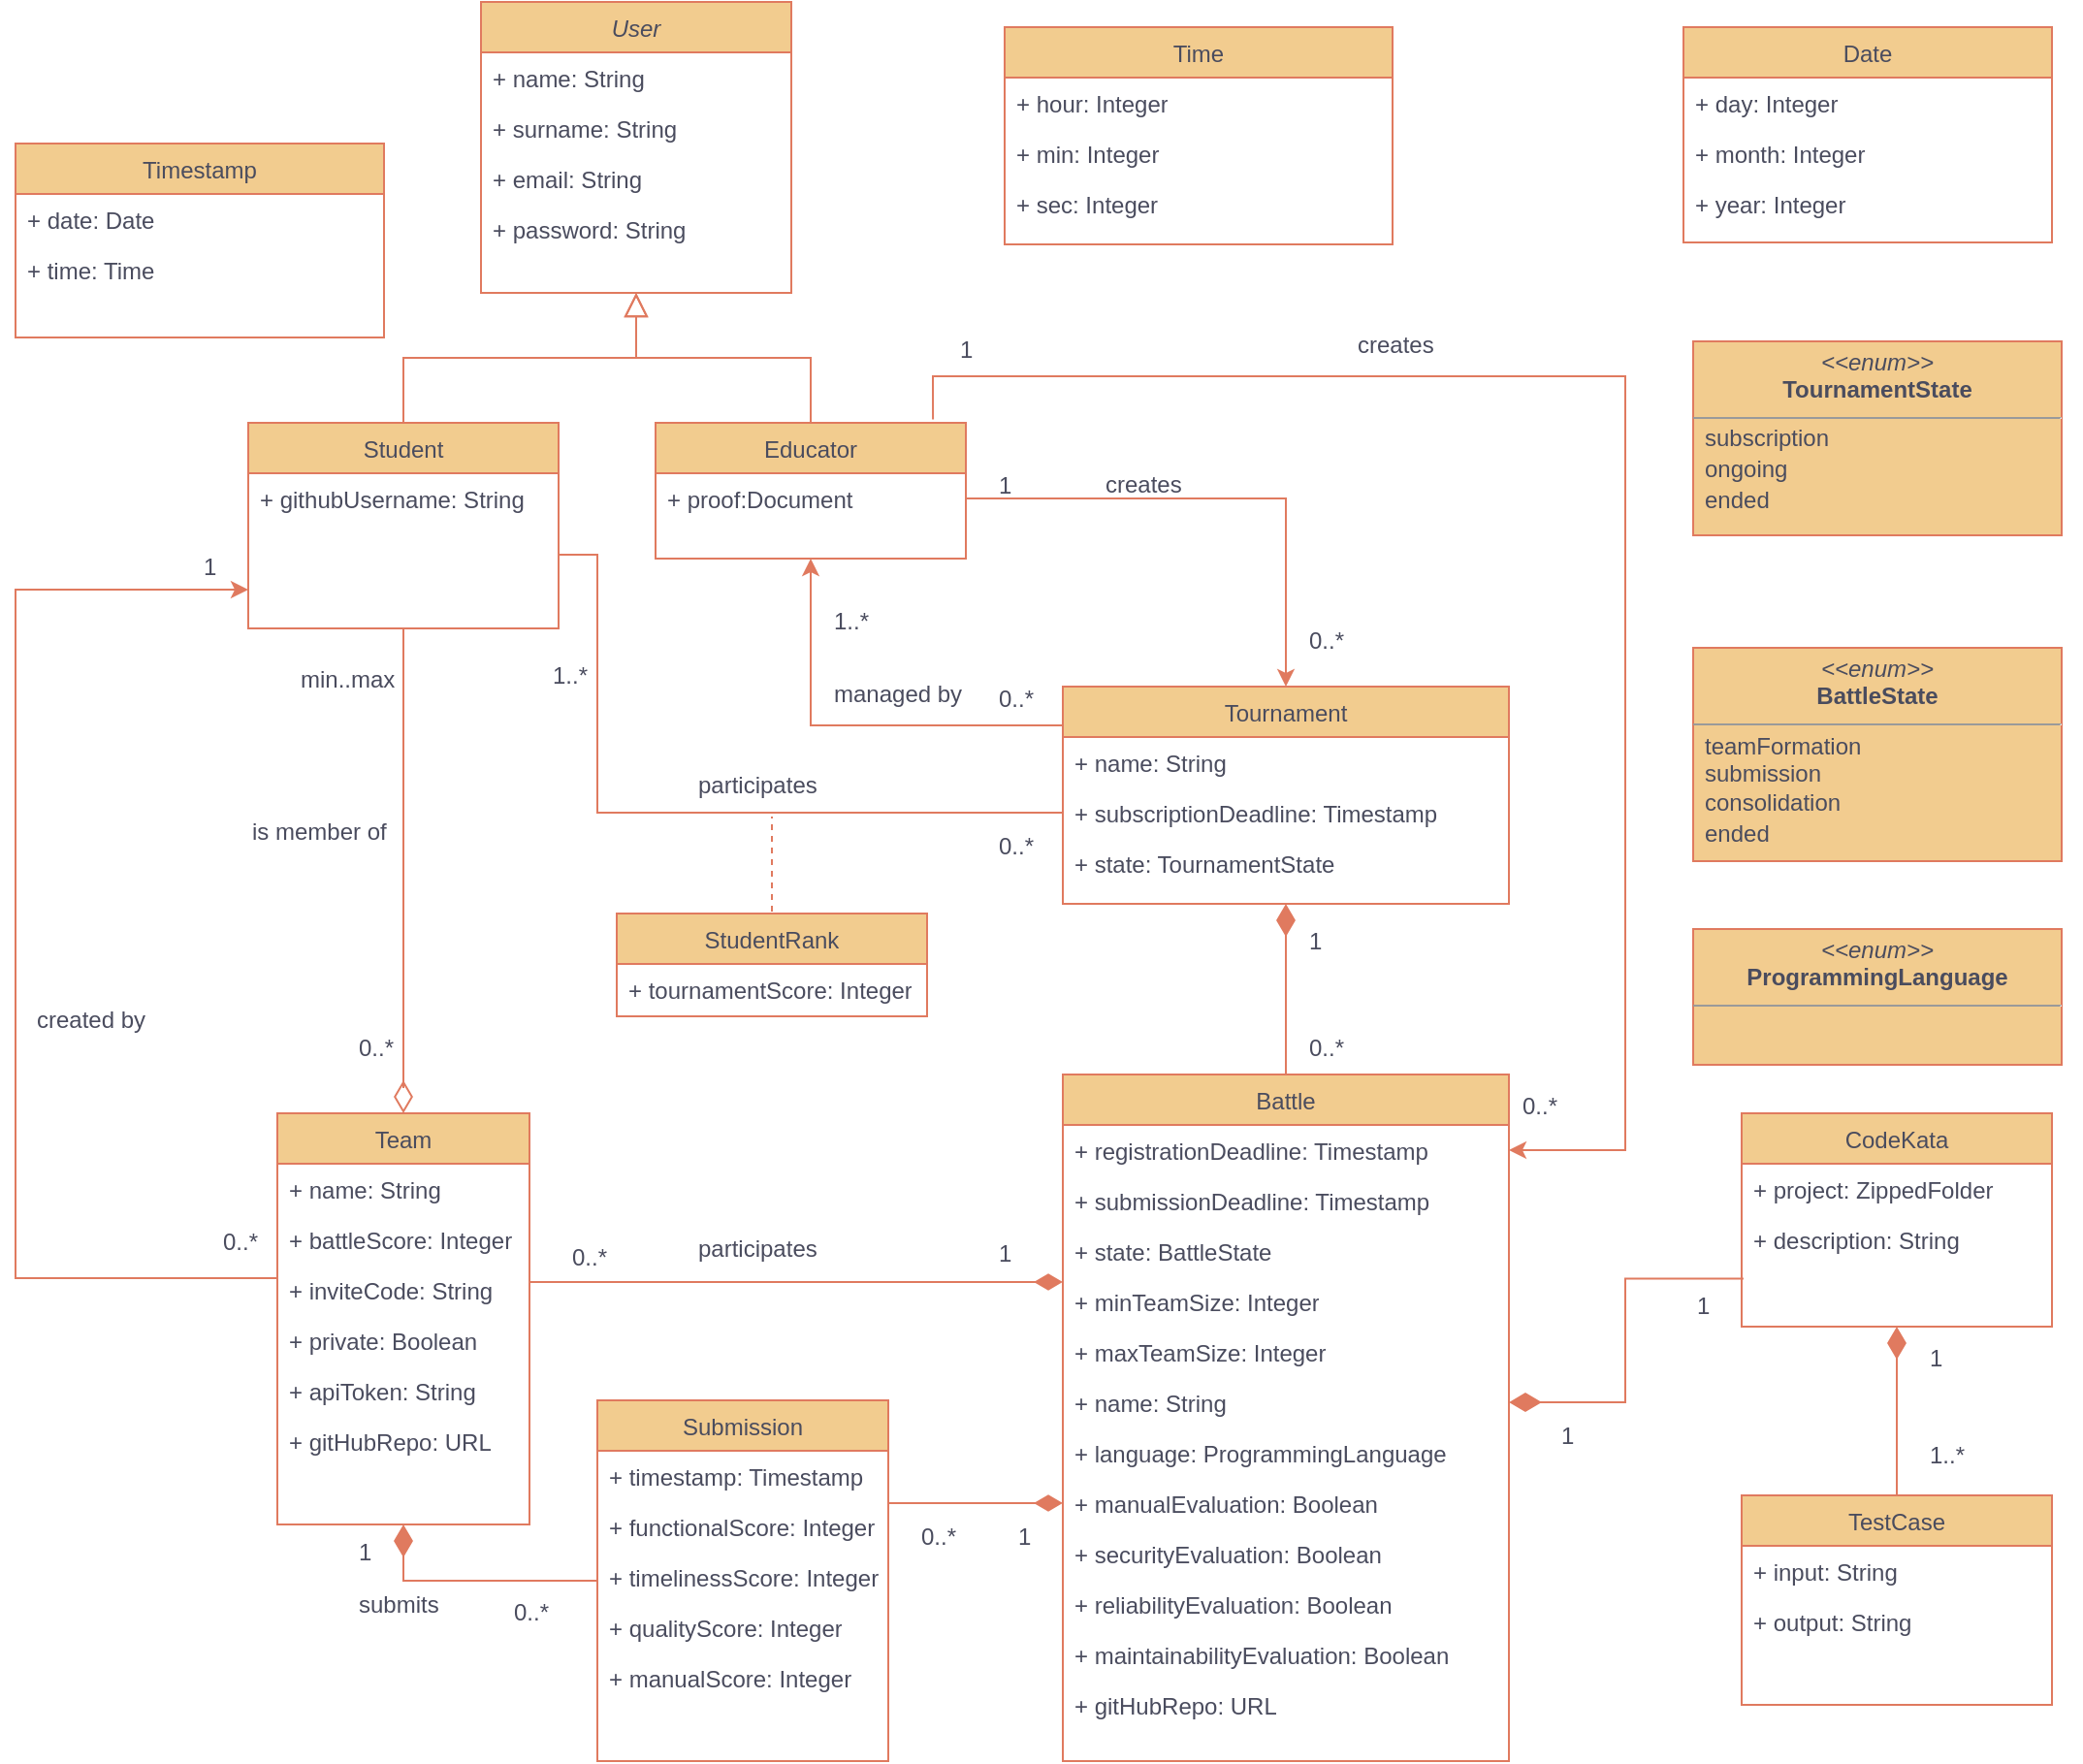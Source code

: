 <mxfile version="22.0.3" type="device">
  <diagram id="C5RBs43oDa-KdzZeNtuy" name="Page-1">
    <mxGraphModel dx="1240" dy="818" grid="1" gridSize="10" guides="1" tooltips="1" connect="1" arrows="1" fold="1" page="1" pageScale="1" pageWidth="1654" pageHeight="2336" background="#ffffff" math="0" shadow="0">
      <root>
        <mxCell id="WIyWlLk6GJQsqaUBKTNV-0" />
        <mxCell id="WIyWlLk6GJQsqaUBKTNV-1" parent="WIyWlLk6GJQsqaUBKTNV-0" />
        <mxCell id="zkfFHV4jXpPFQw0GAbJ--0" value="User" style="swimlane;fontStyle=2;align=center;verticalAlign=top;childLayout=stackLayout;horizontal=1;startSize=26;horizontalStack=0;resizeParent=1;resizeLast=0;collapsible=1;marginBottom=0;rounded=0;shadow=0;strokeWidth=1;labelBackgroundColor=none;fillColor=#F2CC8F;strokeColor=#E07A5F;fontColor=#4a4c5e;whiteSpace=wrap;" parent="WIyWlLk6GJQsqaUBKTNV-1" vertex="1">
          <mxGeometry x="370" y="367" width="160" height="150" as="geometry">
            <mxRectangle x="230" y="140" width="160" height="26" as="alternateBounds" />
          </mxGeometry>
        </mxCell>
        <mxCell id="zkfFHV4jXpPFQw0GAbJ--1" value="+ name: String" style="text;align=left;verticalAlign=top;spacingLeft=4;spacingRight=4;overflow=hidden;rotatable=0;points=[[0,0.5],[1,0.5]];portConstraint=eastwest;labelBackgroundColor=none;rounded=0;fontColor=#4a4c5e;whiteSpace=wrap;" parent="zkfFHV4jXpPFQw0GAbJ--0" vertex="1">
          <mxGeometry y="26" width="160" height="26" as="geometry" />
        </mxCell>
        <mxCell id="GT1y8jVVk9FlQRfYtNGN-99" value="+ surname: String&#xa;" style="text;align=left;verticalAlign=top;spacingLeft=4;spacingRight=4;overflow=hidden;rotatable=0;points=[[0,0.5],[1,0.5]];portConstraint=eastwest;rounded=0;shadow=0;html=0;labelBackgroundColor=none;fontColor=#4a4c5e;whiteSpace=wrap;" parent="zkfFHV4jXpPFQw0GAbJ--0" vertex="1">
          <mxGeometry y="52" width="160" height="26" as="geometry" />
        </mxCell>
        <mxCell id="zkfFHV4jXpPFQw0GAbJ--3" value="+ email: String&#xa;" style="text;align=left;verticalAlign=top;spacingLeft=4;spacingRight=4;overflow=hidden;rotatable=0;points=[[0,0.5],[1,0.5]];portConstraint=eastwest;rounded=0;shadow=0;html=0;labelBackgroundColor=none;fontColor=#4a4c5e;whiteSpace=wrap;" parent="zkfFHV4jXpPFQw0GAbJ--0" vertex="1">
          <mxGeometry y="78" width="160" height="26" as="geometry" />
        </mxCell>
        <mxCell id="GT1y8jVVk9FlQRfYtNGN-100" value="+ password: String&#xa;" style="text;align=left;verticalAlign=top;spacingLeft=4;spacingRight=4;overflow=hidden;rotatable=0;points=[[0,0.5],[1,0.5]];portConstraint=eastwest;rounded=0;shadow=0;html=0;labelBackgroundColor=none;fontColor=#4a4c5e;whiteSpace=wrap;" parent="zkfFHV4jXpPFQw0GAbJ--0" vertex="1">
          <mxGeometry y="104" width="160" height="26" as="geometry" />
        </mxCell>
        <mxCell id="zkfFHV4jXpPFQw0GAbJ--6" value="Student" style="swimlane;fontStyle=0;align=center;verticalAlign=top;childLayout=stackLayout;horizontal=1;startSize=26;horizontalStack=0;resizeParent=1;resizeLast=0;collapsible=1;marginBottom=0;rounded=0;shadow=0;strokeWidth=1;labelBackgroundColor=none;fillColor=#F2CC8F;strokeColor=#E07A5F;fontColor=#4a4c5e;whiteSpace=wrap;" parent="WIyWlLk6GJQsqaUBKTNV-1" vertex="1">
          <mxGeometry x="250" y="584" width="160" height="106" as="geometry">
            <mxRectangle x="130" y="380" width="160" height="26" as="alternateBounds" />
          </mxGeometry>
        </mxCell>
        <mxCell id="GT1y8jVVk9FlQRfYtNGN-57" value="+ githubUsername: String" style="text;align=left;verticalAlign=top;spacingLeft=4;spacingRight=4;overflow=hidden;rotatable=0;points=[[0,0.5],[1,0.5]];portConstraint=eastwest;labelBackgroundColor=none;rounded=0;fontColor=#4a4c5e;whiteSpace=wrap;" parent="zkfFHV4jXpPFQw0GAbJ--6" vertex="1">
          <mxGeometry y="26" width="160" height="26" as="geometry" />
        </mxCell>
        <mxCell id="zkfFHV4jXpPFQw0GAbJ--12" value="" style="endArrow=block;endSize=10;endFill=0;shadow=0;strokeWidth=1;rounded=0;edgeStyle=elbowEdgeStyle;elbow=vertical;labelBackgroundColor=none;fontColor=#4a4c5e;strokeColor=#E07A5F;" parent="WIyWlLk6GJQsqaUBKTNV-1" source="zkfFHV4jXpPFQw0GAbJ--6" target="zkfFHV4jXpPFQw0GAbJ--0" edge="1">
          <mxGeometry width="160" relative="1" as="geometry">
            <mxPoint x="330" y="423" as="sourcePoint" />
            <mxPoint x="330" y="423" as="targetPoint" />
          </mxGeometry>
        </mxCell>
        <mxCell id="zkfFHV4jXpPFQw0GAbJ--13" value="Educator" style="swimlane;fontStyle=0;align=center;verticalAlign=top;childLayout=stackLayout;horizontal=1;startSize=26;horizontalStack=0;resizeParent=1;resizeLast=0;collapsible=1;marginBottom=0;rounded=0;shadow=0;strokeWidth=1;labelBackgroundColor=none;fillColor=#F2CC8F;strokeColor=#E07A5F;fontColor=#4a4c5e;whiteSpace=wrap;" parent="WIyWlLk6GJQsqaUBKTNV-1" vertex="1">
          <mxGeometry x="460" y="584" width="160" height="70" as="geometry">
            <mxRectangle x="340" y="380" width="170" height="26" as="alternateBounds" />
          </mxGeometry>
        </mxCell>
        <mxCell id="GT1y8jVVk9FlQRfYtNGN-120" value="+ proof:Document" style="text;align=left;verticalAlign=top;spacingLeft=4;spacingRight=4;overflow=hidden;rotatable=0;points=[[0,0.5],[1,0.5]];portConstraint=eastwest;labelBackgroundColor=none;rounded=0;fontColor=#4a4c5e;whiteSpace=wrap;" parent="zkfFHV4jXpPFQw0GAbJ--13" vertex="1">
          <mxGeometry y="26" width="160" height="26" as="geometry" />
        </mxCell>
        <mxCell id="zkfFHV4jXpPFQw0GAbJ--16" value="" style="endArrow=block;endSize=10;endFill=0;shadow=0;strokeWidth=1;rounded=0;edgeStyle=elbowEdgeStyle;elbow=vertical;labelBackgroundColor=none;fontColor=#4a4c5e;strokeColor=#E07A5F;" parent="WIyWlLk6GJQsqaUBKTNV-1" source="zkfFHV4jXpPFQw0GAbJ--13" target="zkfFHV4jXpPFQw0GAbJ--0" edge="1">
          <mxGeometry width="160" relative="1" as="geometry">
            <mxPoint x="340" y="593" as="sourcePoint" />
            <mxPoint x="440" y="491" as="targetPoint" />
          </mxGeometry>
        </mxCell>
        <mxCell id="GT1y8jVVk9FlQRfYtNGN-1" value="Timestamp&#xa;" style="swimlane;fontStyle=0;align=center;verticalAlign=top;childLayout=stackLayout;horizontal=1;startSize=26;horizontalStack=0;resizeParent=1;resizeLast=0;collapsible=1;marginBottom=0;rounded=0;shadow=0;strokeWidth=1;labelBackgroundColor=none;fillColor=#F2CC8F;strokeColor=#E07A5F;fontColor=#4a4c5e;whiteSpace=wrap;" parent="WIyWlLk6GJQsqaUBKTNV-1" vertex="1">
          <mxGeometry x="130" y="440" width="190" height="100" as="geometry">
            <mxRectangle x="550" y="140" width="160" height="26" as="alternateBounds" />
          </mxGeometry>
        </mxCell>
        <mxCell id="GT1y8jVVk9FlQRfYtNGN-2" value="+ date: Date" style="text;align=left;verticalAlign=top;spacingLeft=4;spacingRight=4;overflow=hidden;rotatable=0;points=[[0,0.5],[1,0.5]];portConstraint=eastwest;labelBackgroundColor=none;rounded=0;fontColor=#4a4c5e;whiteSpace=wrap;" parent="GT1y8jVVk9FlQRfYtNGN-1" vertex="1">
          <mxGeometry y="26" width="190" height="26" as="geometry" />
        </mxCell>
        <mxCell id="GT1y8jVVk9FlQRfYtNGN-6" value="+ time: Time" style="text;align=left;verticalAlign=top;spacingLeft=4;spacingRight=4;overflow=hidden;rotatable=0;points=[[0,0.5],[1,0.5]];portConstraint=eastwest;rounded=0;shadow=0;html=0;labelBackgroundColor=none;fontColor=#4a4c5e;whiteSpace=wrap;" parent="GT1y8jVVk9FlQRfYtNGN-1" vertex="1">
          <mxGeometry y="52" width="190" height="26" as="geometry" />
        </mxCell>
        <mxCell id="GT1y8jVVk9FlQRfYtNGN-11" value="Tournament" style="swimlane;fontStyle=0;align=center;verticalAlign=top;childLayout=stackLayout;horizontal=1;startSize=26;horizontalStack=0;resizeParent=1;resizeLast=0;collapsible=1;marginBottom=0;rounded=0;shadow=0;strokeWidth=1;labelBackgroundColor=none;fillColor=#F2CC8F;strokeColor=#E07A5F;fontColor=#4a4c5e;whiteSpace=wrap;" parent="WIyWlLk6GJQsqaUBKTNV-1" vertex="1">
          <mxGeometry x="670" y="720" width="230" height="112" as="geometry">
            <mxRectangle x="550" y="140" width="160" height="26" as="alternateBounds" />
          </mxGeometry>
        </mxCell>
        <mxCell id="GT1y8jVVk9FlQRfYtNGN-13" value="+ name: String" style="text;align=left;verticalAlign=top;spacingLeft=4;spacingRight=4;overflow=hidden;rotatable=0;points=[[0,0.5],[1,0.5]];portConstraint=eastwest;rounded=0;shadow=0;html=0;labelBackgroundColor=none;fontColor=#4a4c5e;whiteSpace=wrap;" parent="GT1y8jVVk9FlQRfYtNGN-11" vertex="1">
          <mxGeometry y="26" width="230" height="26" as="geometry" />
        </mxCell>
        <mxCell id="GT1y8jVVk9FlQRfYtNGN-12" value="+ subscriptionDeadline: Timestamp&#xa;" style="text;align=left;verticalAlign=top;spacingLeft=4;spacingRight=4;overflow=hidden;rotatable=0;points=[[0,0.5],[1,0.5]];portConstraint=eastwest;labelBackgroundColor=none;rounded=0;fontColor=#4a4c5e;whiteSpace=wrap;" parent="GT1y8jVVk9FlQRfYtNGN-11" vertex="1">
          <mxGeometry y="52" width="230" height="26" as="geometry" />
        </mxCell>
        <mxCell id="GT1y8jVVk9FlQRfYtNGN-103" value="+ state: TournamentState" style="text;align=left;verticalAlign=top;spacingLeft=4;spacingRight=4;overflow=hidden;rotatable=0;points=[[0,0.5],[1,0.5]];portConstraint=eastwest;rounded=0;shadow=0;html=0;labelBackgroundColor=none;fontColor=#4a4c5e;whiteSpace=wrap;" parent="GT1y8jVVk9FlQRfYtNGN-11" vertex="1">
          <mxGeometry y="78" width="230" height="26" as="geometry" />
        </mxCell>
        <mxCell id="GT1y8jVVk9FlQRfYtNGN-31" value="&lt;p style=&quot;margin:0px;margin-top:4px;text-align:center;&quot;&gt;&lt;i&gt;&amp;lt;&amp;lt;enum&amp;gt;&amp;gt;&lt;/i&gt;&lt;br&gt;&lt;b&gt;TournamentState&lt;/b&gt;&lt;/p&gt;&lt;hr size=&quot;1&quot;&gt;&lt;p style=&quot;margin:0px;margin-left:4px;&quot;&gt;&lt;br&gt;&lt;/p&gt;" style="verticalAlign=top;align=left;overflow=fill;fontSize=12;fontFamily=Helvetica;html=1;whiteSpace=wrap;labelBackgroundColor=none;rounded=0;fillColor=#F2CC8F;strokeColor=#E07A5F;fontColor=#4a4c5e;" parent="WIyWlLk6GJQsqaUBKTNV-1" vertex="1">
          <mxGeometry x="995" y="542" width="190" height="100" as="geometry" />
        </mxCell>
        <mxCell id="GT1y8jVVk9FlQRfYtNGN-33" value="Battle" style="swimlane;fontStyle=0;align=center;verticalAlign=top;childLayout=stackLayout;horizontal=1;startSize=26;horizontalStack=0;resizeParent=1;resizeLast=0;collapsible=1;marginBottom=0;rounded=0;shadow=0;strokeWidth=1;labelBackgroundColor=none;fillColor=#F2CC8F;strokeColor=#E07A5F;fontColor=#4a4c5e;whiteSpace=wrap;" parent="WIyWlLk6GJQsqaUBKTNV-1" vertex="1">
          <mxGeometry x="670" y="920" width="230" height="354" as="geometry">
            <mxRectangle x="550" y="140" width="160" height="26" as="alternateBounds" />
          </mxGeometry>
        </mxCell>
        <mxCell id="GT1y8jVVk9FlQRfYtNGN-34" value="+ registrationDeadline: Timestamp&#xa;" style="text;align=left;verticalAlign=top;spacingLeft=4;spacingRight=4;overflow=hidden;rotatable=0;points=[[0,0.5],[1,0.5]];portConstraint=eastwest;labelBackgroundColor=none;rounded=0;fontColor=#4a4c5e;whiteSpace=wrap;" parent="GT1y8jVVk9FlQRfYtNGN-33" vertex="1">
          <mxGeometry y="26" width="230" height="26" as="geometry" />
        </mxCell>
        <mxCell id="GT1y8jVVk9FlQRfYtNGN-40" value="+ submissionDeadline: Timestamp&#xa;" style="text;align=left;verticalAlign=top;spacingLeft=4;spacingRight=4;overflow=hidden;rotatable=0;points=[[0,0.5],[1,0.5]];portConstraint=eastwest;labelBackgroundColor=none;rounded=0;fontColor=#4a4c5e;whiteSpace=wrap;" parent="GT1y8jVVk9FlQRfYtNGN-33" vertex="1">
          <mxGeometry y="52" width="230" height="26" as="geometry" />
        </mxCell>
        <mxCell id="GT1y8jVVk9FlQRfYtNGN-102" value="+ state: BattleState" style="text;align=left;verticalAlign=top;spacingLeft=4;spacingRight=4;overflow=hidden;rotatable=0;points=[[0,0.5],[1,0.5]];portConstraint=eastwest;rounded=0;shadow=0;html=0;labelBackgroundColor=none;fontColor=#4a4c5e;whiteSpace=wrap;" parent="GT1y8jVVk9FlQRfYtNGN-33" vertex="1">
          <mxGeometry y="78" width="230" height="26" as="geometry" />
        </mxCell>
        <mxCell id="GT1y8jVVk9FlQRfYtNGN-35" value="+ minTeamSize: Integer&#xa;" style="text;align=left;verticalAlign=top;spacingLeft=4;spacingRight=4;overflow=hidden;rotatable=0;points=[[0,0.5],[1,0.5]];portConstraint=eastwest;rounded=0;shadow=0;html=0;labelBackgroundColor=none;fontColor=#4a4c5e;whiteSpace=wrap;" parent="GT1y8jVVk9FlQRfYtNGN-33" vertex="1">
          <mxGeometry y="104" width="230" height="26" as="geometry" />
        </mxCell>
        <mxCell id="GT1y8jVVk9FlQRfYtNGN-42" value="+ maxTeamSize: Integer" style="text;align=left;verticalAlign=top;spacingLeft=4;spacingRight=4;overflow=hidden;rotatable=0;points=[[0,0.5],[1,0.5]];portConstraint=eastwest;rounded=0;shadow=0;html=0;labelBackgroundColor=none;fontColor=#4a4c5e;whiteSpace=wrap;" parent="GT1y8jVVk9FlQRfYtNGN-33" vertex="1">
          <mxGeometry y="130" width="230" height="26" as="geometry" />
        </mxCell>
        <mxCell id="GT1y8jVVk9FlQRfYtNGN-43" value="+ name: String" style="text;align=left;verticalAlign=top;spacingLeft=4;spacingRight=4;overflow=hidden;rotatable=0;points=[[0,0.5],[1,0.5]];portConstraint=eastwest;rounded=0;shadow=0;html=0;labelBackgroundColor=none;fontColor=#4a4c5e;whiteSpace=wrap;" parent="GT1y8jVVk9FlQRfYtNGN-33" vertex="1">
          <mxGeometry y="156" width="230" height="26" as="geometry" />
        </mxCell>
        <mxCell id="GT1y8jVVk9FlQRfYtNGN-101" value="+ language: ProgrammingLanguage" style="text;align=left;verticalAlign=top;spacingLeft=4;spacingRight=4;overflow=hidden;rotatable=0;points=[[0,0.5],[1,0.5]];portConstraint=eastwest;rounded=0;shadow=0;html=0;labelBackgroundColor=none;fontColor=#4a4c5e;whiteSpace=wrap;" parent="GT1y8jVVk9FlQRfYtNGN-33" vertex="1">
          <mxGeometry y="182" width="230" height="26" as="geometry" />
        </mxCell>
        <mxCell id="GT1y8jVVk9FlQRfYtNGN-88" value="+ manualEvaluation: Boolean" style="text;align=left;verticalAlign=top;spacingLeft=4;spacingRight=4;overflow=hidden;rotatable=0;points=[[0,0.5],[1,0.5]];portConstraint=eastwest;rounded=0;shadow=0;html=0;labelBackgroundColor=none;fontColor=#4a4c5e;whiteSpace=wrap;" parent="GT1y8jVVk9FlQRfYtNGN-33" vertex="1">
          <mxGeometry y="208" width="230" height="26" as="geometry" />
        </mxCell>
        <mxCell id="GT1y8jVVk9FlQRfYtNGN-89" value="+ securityEvaluation: Boolean" style="text;align=left;verticalAlign=top;spacingLeft=4;spacingRight=4;overflow=hidden;rotatable=0;points=[[0,0.5],[1,0.5]];portConstraint=eastwest;rounded=0;shadow=0;html=0;labelBackgroundColor=none;fontColor=#4a4c5e;whiteSpace=wrap;" parent="GT1y8jVVk9FlQRfYtNGN-33" vertex="1">
          <mxGeometry y="234" width="230" height="26" as="geometry" />
        </mxCell>
        <mxCell id="GT1y8jVVk9FlQRfYtNGN-90" value="+ reliabilityEvaluation: Boolean" style="text;align=left;verticalAlign=top;spacingLeft=4;spacingRight=4;overflow=hidden;rotatable=0;points=[[0,0.5],[1,0.5]];portConstraint=eastwest;rounded=0;shadow=0;html=0;labelBackgroundColor=none;fontColor=#4a4c5e;whiteSpace=wrap;" parent="GT1y8jVVk9FlQRfYtNGN-33" vertex="1">
          <mxGeometry y="260" width="230" height="26" as="geometry" />
        </mxCell>
        <mxCell id="GT1y8jVVk9FlQRfYtNGN-91" value="+ maintainabilityEvaluation: Boolean" style="text;align=left;verticalAlign=top;spacingLeft=4;spacingRight=4;overflow=hidden;rotatable=0;points=[[0,0.5],[1,0.5]];portConstraint=eastwest;rounded=0;shadow=0;html=0;labelBackgroundColor=none;fontColor=#4a4c5e;whiteSpace=wrap;" parent="GT1y8jVVk9FlQRfYtNGN-33" vertex="1">
          <mxGeometry y="286" width="230" height="26" as="geometry" />
        </mxCell>
        <mxCell id="GT1y8jVVk9FlQRfYtNGN-145" value="+ gitHubRepo: URL" style="text;align=left;verticalAlign=top;spacingLeft=4;spacingRight=4;overflow=hidden;rotatable=0;points=[[0,0.5],[1,0.5]];portConstraint=eastwest;rounded=0;shadow=0;html=0;labelBackgroundColor=none;fontColor=#4a4c5e;whiteSpace=wrap;" parent="GT1y8jVVk9FlQRfYtNGN-33" vertex="1">
          <mxGeometry y="312" width="230" height="26" as="geometry" />
        </mxCell>
        <mxCell id="GT1y8jVVk9FlQRfYtNGN-38" value="&lt;p style=&quot;margin:0px;margin-top:4px;text-align:center;&quot;&gt;&lt;i&gt;&amp;lt;&amp;lt;enum&amp;gt;&amp;gt;&lt;/i&gt;&lt;br&gt;&lt;b&gt;BattleState&lt;/b&gt;&lt;/p&gt;&lt;hr size=&quot;1&quot;&gt;&lt;p style=&quot;margin:0px;margin-left:4px;&quot;&gt;&lt;br&gt;&lt;/p&gt;" style="verticalAlign=top;align=left;overflow=fill;fontSize=12;fontFamily=Helvetica;html=1;whiteSpace=wrap;labelBackgroundColor=none;rounded=0;fillColor=#F2CC8F;strokeColor=#E07A5F;fontColor=#4a4c5e;" parent="WIyWlLk6GJQsqaUBKTNV-1" vertex="1">
          <mxGeometry x="995" y="700" width="190" height="110" as="geometry" />
        </mxCell>
        <mxCell id="GT1y8jVVk9FlQRfYtNGN-44" value="" style="endArrow=diamondThin;html=1;rounded=0;entryX=0.5;entryY=1;entryDx=0;entryDy=0;exitX=0.5;exitY=0;exitDx=0;exitDy=0;endFill=1;strokeWidth=1;endSize=14;labelBackgroundColor=none;fontColor=#4a4c5e;strokeColor=#E07A5F;" parent="WIyWlLk6GJQsqaUBKTNV-1" source="GT1y8jVVk9FlQRfYtNGN-33" target="GT1y8jVVk9FlQRfYtNGN-11" edge="1">
          <mxGeometry width="50" height="50" relative="1" as="geometry">
            <mxPoint x="890" y="920" as="sourcePoint" />
            <mxPoint x="940" y="870" as="targetPoint" />
          </mxGeometry>
        </mxCell>
        <mxCell id="GT1y8jVVk9FlQRfYtNGN-47" value="" style="endArrow=classic;html=1;rounded=0;exitX=1;exitY=0.5;exitDx=0;exitDy=0;entryX=0.5;entryY=0;entryDx=0;entryDy=0;edgeStyle=orthogonalEdgeStyle;labelBackgroundColor=none;fontColor=#4a4c5e;strokeColor=#E07A5F;" parent="WIyWlLk6GJQsqaUBKTNV-1" source="GT1y8jVVk9FlQRfYtNGN-120" target="GT1y8jVVk9FlQRfYtNGN-11" edge="1">
          <mxGeometry width="50" height="50" relative="1" as="geometry">
            <mxPoint x="620" y="619" as="sourcePoint" />
            <mxPoint x="840" y="600" as="targetPoint" />
          </mxGeometry>
        </mxCell>
        <mxCell id="GT1y8jVVk9FlQRfYtNGN-49" value="" style="endArrow=classic;html=1;rounded=0;entryX=0.5;entryY=1;entryDx=0;entryDy=0;edgeStyle=orthogonalEdgeStyle;labelBackgroundColor=none;fontColor=#4a4c5e;strokeColor=#E07A5F;" parent="WIyWlLk6GJQsqaUBKTNV-1" target="zkfFHV4jXpPFQw0GAbJ--13" edge="1">
          <mxGeometry width="50" height="50" relative="1" as="geometry">
            <mxPoint x="670" y="740" as="sourcePoint" />
            <mxPoint x="840" y="680" as="targetPoint" />
            <Array as="points">
              <mxPoint x="669" y="740" />
              <mxPoint x="540" y="740" />
            </Array>
          </mxGeometry>
        </mxCell>
        <mxCell id="GT1y8jVVk9FlQRfYtNGN-52" value="" style="endArrow=classic;html=1;rounded=0;exitX=0.894;exitY=-0.025;exitDx=0;exitDy=0;entryX=1;entryY=0.5;entryDx=0;entryDy=0;edgeStyle=orthogonalEdgeStyle;labelBackgroundColor=none;fontColor=#4a4c5e;exitPerimeter=0;strokeColor=#E07A5F;" parent="WIyWlLk6GJQsqaUBKTNV-1" source="zkfFHV4jXpPFQw0GAbJ--13" target="GT1y8jVVk9FlQRfYtNGN-34" edge="1">
          <mxGeometry width="50" height="50" relative="1" as="geometry">
            <mxPoint x="720" y="580" as="sourcePoint" />
            <mxPoint x="890" y="915" as="targetPoint" />
            <Array as="points">
              <mxPoint x="603" y="560" />
              <mxPoint x="960" y="560" />
              <mxPoint x="960" y="959" />
            </Array>
          </mxGeometry>
        </mxCell>
        <mxCell id="GT1y8jVVk9FlQRfYtNGN-56" value="Team" style="swimlane;fontStyle=0;align=center;verticalAlign=top;childLayout=stackLayout;horizontal=1;startSize=26;horizontalStack=0;resizeParent=1;resizeLast=0;collapsible=1;marginBottom=0;rounded=0;shadow=0;strokeWidth=1;labelBackgroundColor=none;fillColor=#F2CC8F;strokeColor=#E07A5F;fontColor=#4a4c5e;whiteSpace=wrap;" parent="WIyWlLk6GJQsqaUBKTNV-1" vertex="1">
          <mxGeometry x="265" y="940" width="130" height="212" as="geometry">
            <mxRectangle x="130" y="380" width="160" height="26" as="alternateBounds" />
          </mxGeometry>
        </mxCell>
        <mxCell id="GT1y8jVVk9FlQRfYtNGN-121" value="+ name: String&#xa;" style="text;align=left;verticalAlign=top;spacingLeft=4;spacingRight=4;overflow=hidden;rotatable=0;points=[[0,0.5],[1,0.5]];portConstraint=eastwest;labelBackgroundColor=none;rounded=0;fontColor=#4a4c5e;whiteSpace=wrap;" parent="GT1y8jVVk9FlQRfYtNGN-56" vertex="1">
          <mxGeometry y="26" width="130" height="26" as="geometry" />
        </mxCell>
        <mxCell id="GT1y8jVVk9FlQRfYtNGN-66" value="+ battleScore: Integer&#xa;" style="text;align=left;verticalAlign=top;spacingLeft=4;spacingRight=4;overflow=hidden;rotatable=0;points=[[0,0.5],[1,0.5]];portConstraint=eastwest;labelBackgroundColor=none;rounded=0;fontColor=#4a4c5e;whiteSpace=wrap;" parent="GT1y8jVVk9FlQRfYtNGN-56" vertex="1">
          <mxGeometry y="52" width="130" height="26" as="geometry" />
        </mxCell>
        <mxCell id="GT1y8jVVk9FlQRfYtNGN-77" value="+ inviteCode: String&#xa;" style="text;align=left;verticalAlign=top;spacingLeft=4;spacingRight=4;overflow=hidden;rotatable=0;points=[[0,0.5],[1,0.5]];portConstraint=eastwest;labelBackgroundColor=none;rounded=0;fontColor=#4a4c5e;whiteSpace=wrap;" parent="GT1y8jVVk9FlQRfYtNGN-56" vertex="1">
          <mxGeometry y="78" width="130" height="26" as="geometry" />
        </mxCell>
        <mxCell id="GT1y8jVVk9FlQRfYtNGN-119" value="+ private: Boolean&#xa;" style="text;align=left;verticalAlign=top;spacingLeft=4;spacingRight=4;overflow=hidden;rotatable=0;points=[[0,0.5],[1,0.5]];portConstraint=eastwest;labelBackgroundColor=none;rounded=0;fontColor=#4a4c5e;whiteSpace=wrap;" parent="GT1y8jVVk9FlQRfYtNGN-56" vertex="1">
          <mxGeometry y="104" width="130" height="26" as="geometry" />
        </mxCell>
        <mxCell id="GT1y8jVVk9FlQRfYtNGN-146" value="+ apiToken: String&#xa;" style="text;align=left;verticalAlign=top;spacingLeft=4;spacingRight=4;overflow=hidden;rotatable=0;points=[[0,0.5],[1,0.5]];portConstraint=eastwest;labelBackgroundColor=none;rounded=0;fontColor=#4a4c5e;whiteSpace=wrap;" parent="GT1y8jVVk9FlQRfYtNGN-56" vertex="1">
          <mxGeometry y="130" width="130" height="26" as="geometry" />
        </mxCell>
        <mxCell id="9OOjFQrGmiCDlHkftcT1-0" value="+ gitHubRepo: URL" style="text;align=left;verticalAlign=top;spacingLeft=4;spacingRight=4;overflow=hidden;rotatable=0;points=[[0,0.5],[1,0.5]];portConstraint=eastwest;rounded=0;shadow=0;html=0;labelBackgroundColor=none;fontColor=#4a4c5e;whiteSpace=wrap;" parent="GT1y8jVVk9FlQRfYtNGN-56" vertex="1">
          <mxGeometry y="156" width="130" height="26" as="geometry" />
        </mxCell>
        <mxCell id="GT1y8jVVk9FlQRfYtNGN-65" value="&lt;div style=&quot;text-align: left;&quot;&gt;&lt;br&gt;&lt;/div&gt;" style="text;html=1;align=center;verticalAlign=middle;resizable=0;points=[];autosize=1;strokeColor=none;fillColor=none;labelBackgroundColor=none;rounded=0;fontColor=#4a4c5e;" parent="GT1y8jVVk9FlQRfYtNGN-56" vertex="1">
          <mxGeometry y="182" width="130" height="30" as="geometry" />
        </mxCell>
        <mxCell id="GT1y8jVVk9FlQRfYtNGN-59" value="" style="endArrow=none;html=1;rounded=0;exitX=0.5;exitY=0;exitDx=0;exitDy=0;entryX=0.5;entryY=1;entryDx=0;entryDy=0;endFill=0;startArrow=diamondThin;startFill=0;targetPerimeterSpacing=0;startSize=14;labelBackgroundColor=none;fontColor=#4a4c5e;edgeStyle=orthogonalEdgeStyle;strokeColor=#E07A5F;" parent="WIyWlLk6GJQsqaUBKTNV-1" source="GT1y8jVVk9FlQRfYtNGN-56" target="zkfFHV4jXpPFQw0GAbJ--6" edge="1">
          <mxGeometry width="50" height="50" relative="1" as="geometry">
            <mxPoint x="700" y="880" as="sourcePoint" />
            <mxPoint x="750" y="830" as="targetPoint" />
            <Array as="points">
              <mxPoint x="330" y="927" />
            </Array>
          </mxGeometry>
        </mxCell>
        <mxCell id="GT1y8jVVk9FlQRfYtNGN-68" value="Submission" style="swimlane;fontStyle=0;align=center;verticalAlign=top;childLayout=stackLayout;horizontal=1;startSize=26;horizontalStack=0;resizeParent=1;resizeLast=0;collapsible=1;marginBottom=0;rounded=0;shadow=0;strokeWidth=1;labelBackgroundColor=none;fillColor=#F2CC8F;strokeColor=#E07A5F;fontColor=#4a4c5e;whiteSpace=wrap;" parent="WIyWlLk6GJQsqaUBKTNV-1" vertex="1">
          <mxGeometry x="430" y="1088" width="150" height="186" as="geometry">
            <mxRectangle x="130" y="380" width="160" height="26" as="alternateBounds" />
          </mxGeometry>
        </mxCell>
        <mxCell id="GT1y8jVVk9FlQRfYtNGN-96" value="+ timestamp: Timestamp&#xa;&#xa;" style="text;align=left;verticalAlign=top;spacingLeft=4;spacingRight=4;overflow=hidden;rotatable=0;points=[[0,0.5],[1,0.5]];portConstraint=eastwest;labelBackgroundColor=none;rounded=0;fontColor=#4a4c5e;whiteSpace=wrap;" parent="GT1y8jVVk9FlQRfYtNGN-68" vertex="1">
          <mxGeometry y="26" width="150" height="26" as="geometry" />
        </mxCell>
        <mxCell id="GT1y8jVVk9FlQRfYtNGN-92" value="+ functionalScore: Integer&#xa;&#xa;" style="text;align=left;verticalAlign=top;spacingLeft=4;spacingRight=4;overflow=hidden;rotatable=0;points=[[0,0.5],[1,0.5]];portConstraint=eastwest;labelBackgroundColor=none;rounded=0;fontColor=#4a4c5e;whiteSpace=wrap;" parent="GT1y8jVVk9FlQRfYtNGN-68" vertex="1">
          <mxGeometry y="52" width="150" height="26" as="geometry" />
        </mxCell>
        <mxCell id="GT1y8jVVk9FlQRfYtNGN-93" value="+ timelinessScore: Integer&#xa;&#xa;" style="text;align=left;verticalAlign=top;spacingLeft=4;spacingRight=4;overflow=hidden;rotatable=0;points=[[0,0.5],[1,0.5]];portConstraint=eastwest;labelBackgroundColor=none;rounded=0;fontColor=#4a4c5e;whiteSpace=wrap;" parent="GT1y8jVVk9FlQRfYtNGN-68" vertex="1">
          <mxGeometry y="78" width="150" height="26" as="geometry" />
        </mxCell>
        <mxCell id="GT1y8jVVk9FlQRfYtNGN-94" value="+ qualityScore: Integer&#xa;&#xa;" style="text;align=left;verticalAlign=top;spacingLeft=4;spacingRight=4;overflow=hidden;rotatable=0;points=[[0,0.5],[1,0.5]];portConstraint=eastwest;labelBackgroundColor=none;rounded=0;fontColor=#4a4c5e;whiteSpace=wrap;" parent="GT1y8jVVk9FlQRfYtNGN-68" vertex="1">
          <mxGeometry y="104" width="150" height="26" as="geometry" />
        </mxCell>
        <mxCell id="GT1y8jVVk9FlQRfYtNGN-95" value="+ manualScore: Integer&#xa;&#xa;" style="text;align=left;verticalAlign=top;spacingLeft=4;spacingRight=4;overflow=hidden;rotatable=0;points=[[0,0.5],[1,0.5]];portConstraint=eastwest;labelBackgroundColor=none;rounded=0;fontColor=#4a4c5e;whiteSpace=wrap;" parent="GT1y8jVVk9FlQRfYtNGN-68" vertex="1">
          <mxGeometry y="130" width="150" height="26" as="geometry" />
        </mxCell>
        <mxCell id="GT1y8jVVk9FlQRfYtNGN-70" value="&lt;div style=&quot;text-align: left;&quot;&gt;&lt;br&gt;&lt;/div&gt;" style="text;html=1;align=center;verticalAlign=middle;resizable=0;points=[];autosize=1;strokeColor=none;fillColor=none;labelBackgroundColor=none;rounded=0;fontColor=#4a4c5e;" parent="GT1y8jVVk9FlQRfYtNGN-68" vertex="1">
          <mxGeometry y="156" width="150" height="30" as="geometry" />
        </mxCell>
        <mxCell id="GT1y8jVVk9FlQRfYtNGN-72" value="" style="endArrow=none;html=1;rounded=0;exitX=0.5;exitY=1;exitDx=0;exitDy=0;entryX=0;entryY=0.5;entryDx=0;entryDy=0;edgeStyle=orthogonalEdgeStyle;startArrow=diamondThin;startFill=1;endSize=6;startSize=14;labelBackgroundColor=none;fontColor=#4a4c5e;endFill=0;strokeColor=#E07A5F;" parent="WIyWlLk6GJQsqaUBKTNV-1" source="GT1y8jVVk9FlQRfYtNGN-56" target="GT1y8jVVk9FlQRfYtNGN-68" edge="1">
          <mxGeometry width="50" height="50" relative="1" as="geometry">
            <mxPoint x="660" y="1050" as="sourcePoint" />
            <mxPoint x="710" y="1000" as="targetPoint" />
          </mxGeometry>
        </mxCell>
        <mxCell id="GT1y8jVVk9FlQRfYtNGN-75" value="0..*" style="resizable=0;align=left;verticalAlign=bottom;labelBackgroundColor=none;fontSize=12;rounded=0;fillColor=#F2CC8F;strokeColor=#E07A5F;fontColor=#4a4c5e;" parent="WIyWlLk6GJQsqaUBKTNV-1" connectable="0" vertex="1">
          <mxGeometry x="280" y="900" as="geometry">
            <mxPoint x="25" y="15" as="offset" />
          </mxGeometry>
        </mxCell>
        <mxCell id="GT1y8jVVk9FlQRfYtNGN-76" value="min..max" style="resizable=0;align=left;verticalAlign=bottom;labelBackgroundColor=none;fontSize=12;rounded=0;fillColor=#F2CC8F;strokeColor=#E07A5F;fontColor=#4a4c5e;" parent="WIyWlLk6GJQsqaUBKTNV-1" connectable="0" vertex="1">
          <mxGeometry x="250" y="710" as="geometry">
            <mxPoint x="25" y="15" as="offset" />
          </mxGeometry>
        </mxCell>
        <mxCell id="GT1y8jVVk9FlQRfYtNGN-78" value="" style="endArrow=classic;html=1;rounded=0;exitX=0;exitY=0.5;exitDx=0;exitDy=0;edgeStyle=orthogonalEdgeStyle;labelBackgroundColor=none;fontColor=#4a4c5e;strokeColor=#E07A5F;" parent="WIyWlLk6GJQsqaUBKTNV-1" source="GT1y8jVVk9FlQRfYtNGN-77" edge="1">
          <mxGeometry width="50" height="50" relative="1" as="geometry">
            <mxPoint x="660" y="930" as="sourcePoint" />
            <mxPoint x="250" y="670" as="targetPoint" />
            <Array as="points">
              <mxPoint x="265" y="1025" />
              <mxPoint x="130" y="1025" />
              <mxPoint x="130" y="670" />
            </Array>
          </mxGeometry>
        </mxCell>
        <mxCell id="GT1y8jVVk9FlQRfYtNGN-79" value="&lt;div style=&quot;text-align: center;&quot;&gt;&lt;span style=&quot;background-color: initial;&quot;&gt;created by&lt;/span&gt;&lt;/div&gt;" style="text;whiteSpace=wrap;html=1;labelBackgroundColor=none;rounded=0;fontColor=#4a4c5e;" parent="WIyWlLk6GJQsqaUBKTNV-1" vertex="1">
          <mxGeometry x="139" y="878" width="80" height="40" as="geometry" />
        </mxCell>
        <mxCell id="GT1y8jVVk9FlQRfYtNGN-81" value="TestCase" style="swimlane;fontStyle=0;align=center;verticalAlign=top;childLayout=stackLayout;horizontal=1;startSize=26;horizontalStack=0;resizeParent=1;resizeLast=0;collapsible=1;marginBottom=0;rounded=0;shadow=0;strokeWidth=1;labelBackgroundColor=none;fillColor=#F2CC8F;strokeColor=#E07A5F;fontColor=#4a4c5e;whiteSpace=wrap;" parent="WIyWlLk6GJQsqaUBKTNV-1" vertex="1">
          <mxGeometry x="1020" y="1137" width="160" height="108" as="geometry">
            <mxRectangle x="130" y="380" width="160" height="26" as="alternateBounds" />
          </mxGeometry>
        </mxCell>
        <mxCell id="GT1y8jVVk9FlQRfYtNGN-85" value="+ input: String" style="text;align=left;verticalAlign=top;spacingLeft=4;spacingRight=4;overflow=hidden;rotatable=0;points=[[0,0.5],[1,0.5]];portConstraint=eastwest;rounded=0;shadow=0;html=0;labelBackgroundColor=none;fontColor=#4a4c5e;whiteSpace=wrap;" parent="GT1y8jVVk9FlQRfYtNGN-81" vertex="1">
          <mxGeometry y="26" width="160" height="26" as="geometry" />
        </mxCell>
        <mxCell id="GT1y8jVVk9FlQRfYtNGN-86" value="+ output: String" style="text;align=left;verticalAlign=top;spacingLeft=4;spacingRight=4;overflow=hidden;rotatable=0;points=[[0,0.5],[1,0.5]];portConstraint=eastwest;rounded=0;shadow=0;html=0;labelBackgroundColor=none;fontColor=#4a4c5e;whiteSpace=wrap;" parent="GT1y8jVVk9FlQRfYtNGN-81" vertex="1">
          <mxGeometry y="52" width="160" height="26" as="geometry" />
        </mxCell>
        <mxCell id="GT1y8jVVk9FlQRfYtNGN-82" value="&lt;div style=&quot;text-align: left;&quot;&gt;&lt;br&gt;&lt;/div&gt;" style="text;html=1;align=center;verticalAlign=middle;resizable=0;points=[];autosize=1;strokeColor=none;fillColor=none;labelBackgroundColor=none;rounded=0;fontColor=#4a4c5e;" parent="GT1y8jVVk9FlQRfYtNGN-81" vertex="1">
          <mxGeometry y="78" width="160" height="30" as="geometry" />
        </mxCell>
        <mxCell id="GT1y8jVVk9FlQRfYtNGN-87" value="" style="endArrow=none;html=1;rounded=0;exitX=1;exitY=0.5;exitDx=0;exitDy=0;entryX=0.006;entryY=0.242;entryDx=0;entryDy=0;edgeStyle=orthogonalEdgeStyle;startArrow=diamondThin;startFill=1;startSize=14;labelBackgroundColor=none;fontColor=#4a4c5e;entryPerimeter=0;strokeColor=#E07A5F;" parent="WIyWlLk6GJQsqaUBKTNV-1" source="GT1y8jVVk9FlQRfYtNGN-43" target="GT1y8jVVk9FlQRfYtNGN-108" edge="1">
          <mxGeometry width="50" height="50" relative="1" as="geometry">
            <mxPoint x="660" y="1050" as="sourcePoint" />
            <mxPoint x="710" y="1000" as="targetPoint" />
          </mxGeometry>
        </mxCell>
        <mxCell id="GT1y8jVVk9FlQRfYtNGN-104" value="&lt;p style=&quot;margin:0px;margin-top:4px;text-align:center;&quot;&gt;&lt;i&gt;&amp;lt;&amp;lt;enum&amp;gt;&amp;gt;&lt;/i&gt;&lt;br&gt;&lt;b&gt;ProgrammingLanguage&lt;/b&gt;&lt;/p&gt;&lt;hr size=&quot;1&quot;&gt;&lt;p style=&quot;margin:0px;margin-left:4px;&quot;&gt;&lt;br&gt;&lt;/p&gt;" style="verticalAlign=top;align=left;overflow=fill;fontSize=12;fontFamily=Helvetica;html=1;whiteSpace=wrap;labelBackgroundColor=none;rounded=0;fillColor=#F2CC8F;strokeColor=#E07A5F;fontColor=#4a4c5e;" parent="WIyWlLk6GJQsqaUBKTNV-1" vertex="1">
          <mxGeometry x="995" y="845" width="190" height="70" as="geometry" />
        </mxCell>
        <mxCell id="GT1y8jVVk9FlQRfYtNGN-105" value="CodeKata" style="swimlane;fontStyle=0;align=center;verticalAlign=top;childLayout=stackLayout;horizontal=1;startSize=26;horizontalStack=0;resizeParent=1;resizeLast=0;collapsible=1;marginBottom=0;rounded=0;shadow=0;strokeWidth=1;labelBackgroundColor=none;fillColor=#F2CC8F;strokeColor=#E07A5F;fontColor=#4a4c5e;whiteSpace=wrap;" parent="WIyWlLk6GJQsqaUBKTNV-1" vertex="1">
          <mxGeometry x="1020" y="940" width="160" height="110" as="geometry">
            <mxRectangle x="130" y="380" width="160" height="26" as="alternateBounds" />
          </mxGeometry>
        </mxCell>
        <mxCell id="GT1y8jVVk9FlQRfYtNGN-97" value="+ project: ZippedFolder" style="text;align=left;verticalAlign=top;spacingLeft=4;spacingRight=4;overflow=hidden;rotatable=0;points=[[0,0.5],[1,0.5]];portConstraint=eastwest;rounded=0;shadow=0;html=0;labelBackgroundColor=none;fontColor=#4a4c5e;whiteSpace=wrap;" parent="GT1y8jVVk9FlQRfYtNGN-105" vertex="1">
          <mxGeometry y="26" width="160" height="26" as="geometry" />
        </mxCell>
        <mxCell id="GT1y8jVVk9FlQRfYtNGN-80" value="+ description: String" style="text;align=left;verticalAlign=top;spacingLeft=4;spacingRight=4;overflow=hidden;rotatable=0;points=[[0,0.5],[1,0.5]];portConstraint=eastwest;rounded=0;shadow=0;html=0;labelBackgroundColor=none;fontColor=#4a4c5e;whiteSpace=wrap;" parent="GT1y8jVVk9FlQRfYtNGN-105" vertex="1">
          <mxGeometry y="52" width="160" height="26" as="geometry" />
        </mxCell>
        <mxCell id="GT1y8jVVk9FlQRfYtNGN-108" value="&lt;div style=&quot;text-align: left;&quot;&gt;&lt;br&gt;&lt;/div&gt;" style="text;html=1;align=center;verticalAlign=middle;resizable=0;points=[];autosize=1;strokeColor=none;fillColor=none;labelBackgroundColor=none;rounded=0;fontColor=#4a4c5e;" parent="GT1y8jVVk9FlQRfYtNGN-105" vertex="1">
          <mxGeometry y="78" width="160" height="30" as="geometry" />
        </mxCell>
        <mxCell id="GT1y8jVVk9FlQRfYtNGN-110" value="" style="endArrow=none;html=1;rounded=0;exitX=0.5;exitY=1;exitDx=0;exitDy=0;entryX=0.5;entryY=0;entryDx=0;entryDy=0;endFill=0;startArrow=diamondThin;startFill=1;startSize=14;edgeStyle=orthogonalEdgeStyle;labelBackgroundColor=none;fontColor=#4a4c5e;strokeColor=#E07A5F;" parent="WIyWlLk6GJQsqaUBKTNV-1" source="GT1y8jVVk9FlQRfYtNGN-105" target="GT1y8jVVk9FlQRfYtNGN-81" edge="1">
          <mxGeometry width="50" height="50" relative="1" as="geometry">
            <mxPoint x="790" y="1100" as="sourcePoint" />
            <mxPoint x="840" y="1050" as="targetPoint" />
            <Array as="points" />
          </mxGeometry>
        </mxCell>
        <mxCell id="GT1y8jVVk9FlQRfYtNGN-112" value="StudentRank" style="swimlane;fontStyle=0;align=center;verticalAlign=top;childLayout=stackLayout;horizontal=1;startSize=26;horizontalStack=0;resizeParent=1;resizeLast=0;collapsible=1;marginBottom=0;rounded=0;shadow=0;strokeWidth=1;labelBackgroundColor=none;fillColor=#F2CC8F;strokeColor=#E07A5F;fontColor=#4a4c5e;whiteSpace=wrap;" parent="WIyWlLk6GJQsqaUBKTNV-1" vertex="1">
          <mxGeometry x="440" y="837" width="160" height="53" as="geometry">
            <mxRectangle x="130" y="380" width="160" height="26" as="alternateBounds" />
          </mxGeometry>
        </mxCell>
        <mxCell id="GT1y8jVVk9FlQRfYtNGN-118" value="+ tournamentScore: Integer" style="text;align=left;verticalAlign=top;spacingLeft=4;spacingRight=4;overflow=hidden;rotatable=0;points=[[0,0.5],[1,0.5]];portConstraint=eastwest;labelBackgroundColor=none;rounded=0;fontColor=#4a4c5e;whiteSpace=wrap;" parent="GT1y8jVVk9FlQRfYtNGN-112" vertex="1">
          <mxGeometry y="26" width="160" height="26" as="geometry" />
        </mxCell>
        <mxCell id="GT1y8jVVk9FlQRfYtNGN-124" value="" style="endArrow=none;html=1;rounded=0;exitX=1;exitY=0.5;exitDx=0;exitDy=0;entryX=0;entryY=0.5;entryDx=0;entryDy=0;edgeStyle=orthogonalEdgeStyle;labelBackgroundColor=none;fontColor=#4a4c5e;strokeColor=#E07A5F;" parent="WIyWlLk6GJQsqaUBKTNV-1" source="zkfFHV4jXpPFQw0GAbJ--6" target="GT1y8jVVk9FlQRfYtNGN-12" edge="1">
          <mxGeometry width="50" height="50" relative="1" as="geometry">
            <mxPoint x="520" y="830" as="sourcePoint" />
            <mxPoint x="570" y="780" as="targetPoint" />
            <Array as="points">
              <mxPoint x="430" y="652" />
              <mxPoint x="430" y="785" />
            </Array>
          </mxGeometry>
        </mxCell>
        <mxCell id="GT1y8jVVk9FlQRfYtNGN-125" value="" style="endArrow=none;dashed=1;html=1;rounded=0;edgeStyle=orthogonalEdgeStyle;exitX=0.5;exitY=0;exitDx=0;exitDy=0;labelBackgroundColor=none;fontColor=#4a4c5e;strokeColor=#E07A5F;" parent="WIyWlLk6GJQsqaUBKTNV-1" edge="1">
          <mxGeometry width="50" height="50" relative="1" as="geometry">
            <mxPoint x="520" y="836" as="sourcePoint" />
            <mxPoint x="520" y="787" as="targetPoint" />
          </mxGeometry>
        </mxCell>
        <mxCell id="GT1y8jVVk9FlQRfYtNGN-127" value="Date" style="swimlane;fontStyle=0;align=center;verticalAlign=top;childLayout=stackLayout;horizontal=1;startSize=26;horizontalStack=0;resizeParent=1;resizeLast=0;collapsible=1;marginBottom=0;rounded=0;shadow=0;strokeWidth=1;labelBackgroundColor=none;fillColor=#F2CC8F;strokeColor=#E07A5F;fontColor=#4a4c5e;whiteSpace=wrap;" parent="WIyWlLk6GJQsqaUBKTNV-1" vertex="1">
          <mxGeometry x="990" y="380" width="190" height="111" as="geometry">
            <mxRectangle x="550" y="140" width="160" height="26" as="alternateBounds" />
          </mxGeometry>
        </mxCell>
        <mxCell id="GT1y8jVVk9FlQRfYtNGN-128" value="+ day: Integer" style="text;align=left;verticalAlign=top;spacingLeft=4;spacingRight=4;overflow=hidden;rotatable=0;points=[[0,0.5],[1,0.5]];portConstraint=eastwest;labelBackgroundColor=none;rounded=0;fontColor=#4a4c5e;whiteSpace=wrap;" parent="GT1y8jVVk9FlQRfYtNGN-127" vertex="1">
          <mxGeometry y="26" width="190" height="26" as="geometry" />
        </mxCell>
        <mxCell id="GT1y8jVVk9FlQRfYtNGN-129" value="+ month: Integer" style="text;align=left;verticalAlign=top;spacingLeft=4;spacingRight=4;overflow=hidden;rotatable=0;points=[[0,0.5],[1,0.5]];portConstraint=eastwest;rounded=0;shadow=0;html=0;labelBackgroundColor=none;fontColor=#4a4c5e;whiteSpace=wrap;" parent="GT1y8jVVk9FlQRfYtNGN-127" vertex="1">
          <mxGeometry y="52" width="190" height="26" as="geometry" />
        </mxCell>
        <mxCell id="GT1y8jVVk9FlQRfYtNGN-135" value="+ year: Integer" style="text;align=left;verticalAlign=top;spacingLeft=4;spacingRight=4;overflow=hidden;rotatable=0;points=[[0,0.5],[1,0.5]];portConstraint=eastwest;rounded=0;shadow=0;html=0;labelBackgroundColor=none;fontColor=#4a4c5e;whiteSpace=wrap;" parent="GT1y8jVVk9FlQRfYtNGN-127" vertex="1">
          <mxGeometry y="78" width="190" height="26" as="geometry" />
        </mxCell>
        <mxCell id="GT1y8jVVk9FlQRfYtNGN-131" value="Time" style="swimlane;fontStyle=0;align=center;verticalAlign=top;childLayout=stackLayout;horizontal=1;startSize=26;horizontalStack=0;resizeParent=1;resizeLast=0;collapsible=1;marginBottom=0;rounded=0;shadow=0;strokeWidth=1;labelBackgroundColor=none;fillColor=#F2CC8F;strokeColor=#E07A5F;fontColor=#4a4c5e;whiteSpace=wrap;" parent="WIyWlLk6GJQsqaUBKTNV-1" vertex="1">
          <mxGeometry x="640" y="380" width="200" height="112" as="geometry">
            <mxRectangle x="550" y="140" width="160" height="26" as="alternateBounds" />
          </mxGeometry>
        </mxCell>
        <mxCell id="GT1y8jVVk9FlQRfYtNGN-132" value="+ hour: Integer" style="text;align=left;verticalAlign=top;spacingLeft=4;spacingRight=4;overflow=hidden;rotatable=0;points=[[0,0.5],[1,0.5]];portConstraint=eastwest;labelBackgroundColor=none;rounded=0;fontColor=#4a4c5e;whiteSpace=wrap;" parent="GT1y8jVVk9FlQRfYtNGN-131" vertex="1">
          <mxGeometry y="26" width="200" height="26" as="geometry" />
        </mxCell>
        <mxCell id="GT1y8jVVk9FlQRfYtNGN-133" value="+ min: Integer" style="text;align=left;verticalAlign=top;spacingLeft=4;spacingRight=4;overflow=hidden;rotatable=0;points=[[0,0.5],[1,0.5]];portConstraint=eastwest;rounded=0;shadow=0;html=0;labelBackgroundColor=none;fontColor=#4a4c5e;whiteSpace=wrap;" parent="GT1y8jVVk9FlQRfYtNGN-131" vertex="1">
          <mxGeometry y="52" width="200" height="26" as="geometry" />
        </mxCell>
        <mxCell id="GT1y8jVVk9FlQRfYtNGN-136" value="+ sec: Integer" style="text;align=left;verticalAlign=top;spacingLeft=4;spacingRight=4;overflow=hidden;rotatable=0;points=[[0,0.5],[1,0.5]];portConstraint=eastwest;rounded=0;shadow=0;html=0;labelBackgroundColor=none;fontColor=#4a4c5e;whiteSpace=wrap;" parent="GT1y8jVVk9FlQRfYtNGN-131" vertex="1">
          <mxGeometry y="78" width="200" height="26" as="geometry" />
        </mxCell>
        <mxCell id="GT1y8jVVk9FlQRfYtNGN-137" value="subscription" style="text;align=left;verticalAlign=top;spacingLeft=4;spacingRight=4;overflow=hidden;rotatable=0;points=[[0,0.5],[1,0.5]];portConstraint=eastwest;rounded=0;shadow=0;html=0;labelBackgroundColor=none;fontColor=#4a4c5e;whiteSpace=wrap;" parent="WIyWlLk6GJQsqaUBKTNV-1" vertex="1">
          <mxGeometry x="995" y="578" width="200" height="26" as="geometry" />
        </mxCell>
        <mxCell id="GT1y8jVVk9FlQRfYtNGN-138" value="ongoing" style="text;align=left;verticalAlign=top;spacingLeft=4;spacingRight=4;overflow=hidden;rotatable=0;points=[[0,0.5],[1,0.5]];portConstraint=eastwest;rounded=0;shadow=0;html=0;labelBackgroundColor=none;fontColor=#4a4c5e;whiteSpace=wrap;" parent="WIyWlLk6GJQsqaUBKTNV-1" vertex="1">
          <mxGeometry x="995" y="594" width="200" height="26" as="geometry" />
        </mxCell>
        <mxCell id="GT1y8jVVk9FlQRfYtNGN-139" value="ended" style="text;align=left;verticalAlign=top;spacingLeft=4;spacingRight=4;overflow=hidden;rotatable=0;points=[[0,0.5],[1,0.5]];portConstraint=eastwest;rounded=0;shadow=0;html=0;labelBackgroundColor=none;fontColor=#4a4c5e;whiteSpace=wrap;" parent="WIyWlLk6GJQsqaUBKTNV-1" vertex="1">
          <mxGeometry x="995" y="610" width="200" height="26" as="geometry" />
        </mxCell>
        <mxCell id="GT1y8jVVk9FlQRfYtNGN-140" value="teamFormation" style="text;align=left;verticalAlign=top;spacingLeft=4;spacingRight=4;overflow=hidden;rotatable=0;points=[[0,0.5],[1,0.5]];portConstraint=eastwest;rounded=0;shadow=0;html=0;labelBackgroundColor=none;fontColor=#4a4c5e;whiteSpace=wrap;" parent="WIyWlLk6GJQsqaUBKTNV-1" vertex="1">
          <mxGeometry x="995" y="737" width="200" height="26" as="geometry" />
        </mxCell>
        <mxCell id="GT1y8jVVk9FlQRfYtNGN-141" value="submission" style="text;align=left;verticalAlign=top;spacingLeft=4;spacingRight=4;overflow=hidden;rotatable=0;points=[[0,0.5],[1,0.5]];portConstraint=eastwest;rounded=0;shadow=0;html=0;labelBackgroundColor=none;fontColor=#4a4c5e;whiteSpace=wrap;" parent="WIyWlLk6GJQsqaUBKTNV-1" vertex="1">
          <mxGeometry x="995" y="751" width="200" height="26" as="geometry" />
        </mxCell>
        <mxCell id="GT1y8jVVk9FlQRfYtNGN-142" value="consolidation" style="text;align=left;verticalAlign=top;spacingLeft=4;spacingRight=4;overflow=hidden;rotatable=0;points=[[0,0.5],[1,0.5]];portConstraint=eastwest;rounded=0;shadow=0;html=0;labelBackgroundColor=none;fontColor=#4a4c5e;whiteSpace=wrap;" parent="WIyWlLk6GJQsqaUBKTNV-1" vertex="1">
          <mxGeometry x="995" y="766" width="200" height="26" as="geometry" />
        </mxCell>
        <mxCell id="GT1y8jVVk9FlQRfYtNGN-143" value="ended" style="text;align=left;verticalAlign=top;spacingLeft=4;spacingRight=4;overflow=hidden;rotatable=0;points=[[0,0.5],[1,0.5]];portConstraint=eastwest;rounded=0;shadow=0;html=0;labelBackgroundColor=none;fontColor=#4a4c5e;whiteSpace=wrap;" parent="WIyWlLk6GJQsqaUBKTNV-1" vertex="1">
          <mxGeometry x="995" y="782" width="200" height="25" as="geometry" />
        </mxCell>
        <mxCell id="S5qSxVdkUJufSWSQ6L44-0" value="&lt;div style=&quot;text-align: center;&quot;&gt;is member of&lt;br&gt;&lt;/div&gt;" style="text;whiteSpace=wrap;html=1;labelBackgroundColor=none;rounded=0;fontColor=#4a4c5e;" parent="WIyWlLk6GJQsqaUBKTNV-1" vertex="1">
          <mxGeometry x="250" y="781" width="80" height="40" as="geometry" />
        </mxCell>
        <mxCell id="S5qSxVdkUJufSWSQ6L44-1" value="0..*" style="resizable=0;align=left;verticalAlign=bottom;labelBackgroundColor=none;fontSize=12;rounded=0;fillColor=#F2CC8F;strokeColor=#E07A5F;fontColor=#4a4c5e;" parent="WIyWlLk6GJQsqaUBKTNV-1" connectable="0" vertex="1">
          <mxGeometry x="210" y="1000" as="geometry">
            <mxPoint x="25" y="15" as="offset" />
          </mxGeometry>
        </mxCell>
        <mxCell id="S5qSxVdkUJufSWSQ6L44-2" value="0..*" style="resizable=0;align=left;verticalAlign=bottom;labelBackgroundColor=none;fontSize=12;rounded=0;fillColor=#F2CC8F;strokeColor=#E07A5F;fontColor=#4a4c5e;" parent="WIyWlLk6GJQsqaUBKTNV-1" connectable="0" vertex="1">
          <mxGeometry x="390" y="1008" as="geometry">
            <mxPoint x="25" y="15" as="offset" />
          </mxGeometry>
        </mxCell>
        <mxCell id="S5qSxVdkUJufSWSQ6L44-3" value="0..*" style="resizable=0;align=left;verticalAlign=bottom;labelBackgroundColor=none;fontSize=12;rounded=0;fillColor=#F2CC8F;strokeColor=#E07A5F;fontColor=#4a4c5e;" parent="WIyWlLk6GJQsqaUBKTNV-1" connectable="0" vertex="1">
          <mxGeometry x="360" y="1191" as="geometry">
            <mxPoint x="25" y="15" as="offset" />
          </mxGeometry>
        </mxCell>
        <mxCell id="S5qSxVdkUJufSWSQ6L44-4" value="0..*" style="resizable=0;align=left;verticalAlign=bottom;labelBackgroundColor=none;fontSize=12;rounded=0;fillColor=#F2CC8F;strokeColor=#E07A5F;fontColor=#4a4c5e;" parent="WIyWlLk6GJQsqaUBKTNV-1" connectable="0" vertex="1">
          <mxGeometry x="570" y="1152" as="geometry">
            <mxPoint x="25" y="15" as="offset" />
          </mxGeometry>
        </mxCell>
        <mxCell id="S5qSxVdkUJufSWSQ6L44-5" value="0..*" style="resizable=0;align=left;verticalAlign=bottom;labelBackgroundColor=none;fontSize=12;rounded=0;fillColor=#F2CC8F;strokeColor=#E07A5F;fontColor=#4a4c5e;" parent="WIyWlLk6GJQsqaUBKTNV-1" connectable="0" vertex="1">
          <mxGeometry x="770" y="900" as="geometry">
            <mxPoint x="25" y="15" as="offset" />
          </mxGeometry>
        </mxCell>
        <mxCell id="S5qSxVdkUJufSWSQ6L44-6" value="0..*" style="resizable=0;align=left;verticalAlign=bottom;labelBackgroundColor=none;fontSize=12;rounded=0;fillColor=#F2CC8F;strokeColor=#E07A5F;fontColor=#4a4c5e;" parent="WIyWlLk6GJQsqaUBKTNV-1" connectable="0" vertex="1">
          <mxGeometry x="880" y="930" as="geometry">
            <mxPoint x="25" y="15" as="offset" />
          </mxGeometry>
        </mxCell>
        <mxCell id="S5qSxVdkUJufSWSQ6L44-7" value="0..*" style="resizable=0;align=left;verticalAlign=bottom;labelBackgroundColor=none;fontSize=12;rounded=0;fillColor=#F2CC8F;strokeColor=#E07A5F;fontColor=#4a4c5e;" parent="WIyWlLk6GJQsqaUBKTNV-1" connectable="0" vertex="1">
          <mxGeometry x="610" y="796" as="geometry">
            <mxPoint x="25" y="15" as="offset" />
          </mxGeometry>
        </mxCell>
        <mxCell id="S5qSxVdkUJufSWSQ6L44-8" value="0..*" style="resizable=0;align=left;verticalAlign=bottom;labelBackgroundColor=none;fontSize=12;rounded=0;fillColor=#F2CC8F;strokeColor=#E07A5F;fontColor=#4a4c5e;" parent="WIyWlLk6GJQsqaUBKTNV-1" connectable="0" vertex="1">
          <mxGeometry x="610" y="720" as="geometry">
            <mxPoint x="25" y="15" as="offset" />
          </mxGeometry>
        </mxCell>
        <mxCell id="S5qSxVdkUJufSWSQ6L44-9" value="0..*" style="resizable=0;align=left;verticalAlign=bottom;labelBackgroundColor=none;fontSize=12;rounded=0;fillColor=#F2CC8F;strokeColor=#E07A5F;fontColor=#4a4c5e;" parent="WIyWlLk6GJQsqaUBKTNV-1" connectable="0" vertex="1">
          <mxGeometry x="770" y="690" as="geometry">
            <mxPoint x="25" y="15" as="offset" />
          </mxGeometry>
        </mxCell>
        <mxCell id="S5qSxVdkUJufSWSQ6L44-10" value="1" style="resizable=0;align=left;verticalAlign=bottom;labelBackgroundColor=none;fontSize=12;rounded=0;fillColor=#F2CC8F;strokeColor=#E07A5F;fontColor=#4a4c5e;" parent="WIyWlLk6GJQsqaUBKTNV-1" connectable="0" vertex="1">
          <mxGeometry x="590" y="540" as="geometry">
            <mxPoint x="25" y="15" as="offset" />
          </mxGeometry>
        </mxCell>
        <mxCell id="S5qSxVdkUJufSWSQ6L44-11" value="1" style="resizable=0;align=left;verticalAlign=bottom;labelBackgroundColor=none;fontSize=12;rounded=0;fillColor=#F2CC8F;strokeColor=#E07A5F;fontColor=#4a4c5e;" parent="WIyWlLk6GJQsqaUBKTNV-1" connectable="0" vertex="1">
          <mxGeometry x="610" y="610" as="geometry">
            <mxPoint x="25" y="15" as="offset" />
          </mxGeometry>
        </mxCell>
        <mxCell id="S5qSxVdkUJufSWSQ6L44-12" value="1" style="resizable=0;align=left;verticalAlign=bottom;labelBackgroundColor=none;fontSize=12;rounded=0;fillColor=#F2CC8F;strokeColor=#E07A5F;fontColor=#4a4c5e;" parent="WIyWlLk6GJQsqaUBKTNV-1" connectable="0" vertex="1">
          <mxGeometry x="770" y="845" as="geometry">
            <mxPoint x="25" y="15" as="offset" />
          </mxGeometry>
        </mxCell>
        <mxCell id="S5qSxVdkUJufSWSQ6L44-13" value="1" style="resizable=0;align=left;verticalAlign=bottom;labelBackgroundColor=none;fontSize=12;rounded=0;fillColor=#F2CC8F;strokeColor=#E07A5F;fontColor=#4a4c5e;" parent="WIyWlLk6GJQsqaUBKTNV-1" connectable="0" vertex="1">
          <mxGeometry x="1090" y="1060" as="geometry">
            <mxPoint x="25" y="15" as="offset" />
          </mxGeometry>
        </mxCell>
        <mxCell id="S5qSxVdkUJufSWSQ6L44-14" value="1" style="resizable=0;align=left;verticalAlign=bottom;labelBackgroundColor=none;fontSize=12;rounded=0;fillColor=#F2CC8F;strokeColor=#E07A5F;fontColor=#4a4c5e;" parent="WIyWlLk6GJQsqaUBKTNV-1" connectable="0" vertex="1">
          <mxGeometry x="970" y="1033" as="geometry">
            <mxPoint x="25" y="15" as="offset" />
          </mxGeometry>
        </mxCell>
        <mxCell id="S5qSxVdkUJufSWSQ6L44-15" value="1" style="resizable=0;align=left;verticalAlign=bottom;labelBackgroundColor=none;fontSize=12;rounded=0;fillColor=#F2CC8F;strokeColor=#E07A5F;fontColor=#4a4c5e;" parent="WIyWlLk6GJQsqaUBKTNV-1" connectable="0" vertex="1">
          <mxGeometry x="900" y="1100" as="geometry">
            <mxPoint x="25" y="15" as="offset" />
          </mxGeometry>
        </mxCell>
        <mxCell id="S5qSxVdkUJufSWSQ6L44-16" value="1" style="resizable=0;align=left;verticalAlign=bottom;labelBackgroundColor=none;fontSize=12;rounded=0;fillColor=#F2CC8F;strokeColor=#E07A5F;fontColor=#4a4c5e;" parent="WIyWlLk6GJQsqaUBKTNV-1" connectable="0" vertex="1">
          <mxGeometry x="620" y="1152" as="geometry">
            <mxPoint x="25" y="15" as="offset" />
          </mxGeometry>
        </mxCell>
        <mxCell id="S5qSxVdkUJufSWSQ6L44-17" value="1" style="resizable=0;align=left;verticalAlign=bottom;labelBackgroundColor=none;fontSize=12;rounded=0;fillColor=#F2CC8F;strokeColor=#E07A5F;fontColor=#4a4c5e;" parent="WIyWlLk6GJQsqaUBKTNV-1" connectable="0" vertex="1">
          <mxGeometry x="610" y="1006" as="geometry">
            <mxPoint x="25" y="15" as="offset" />
          </mxGeometry>
        </mxCell>
        <mxCell id="S5qSxVdkUJufSWSQ6L44-18" value="1" style="resizable=0;align=left;verticalAlign=bottom;labelBackgroundColor=none;fontSize=12;rounded=0;fillColor=#F2CC8F;strokeColor=#E07A5F;fontColor=#4a4c5e;" parent="WIyWlLk6GJQsqaUBKTNV-1" connectable="0" vertex="1">
          <mxGeometry x="280" y="1160" as="geometry">
            <mxPoint x="25" y="15" as="offset" />
          </mxGeometry>
        </mxCell>
        <mxCell id="S5qSxVdkUJufSWSQ6L44-19" value="1" style="resizable=0;align=left;verticalAlign=bottom;labelBackgroundColor=none;fontSize=12;rounded=0;fillColor=#F2CC8F;strokeColor=#E07A5F;fontColor=#4a4c5e;" parent="WIyWlLk6GJQsqaUBKTNV-1" connectable="0" vertex="1">
          <mxGeometry x="200" y="652" as="geometry">
            <mxPoint x="25" y="15" as="offset" />
          </mxGeometry>
        </mxCell>
        <mxCell id="S5qSxVdkUJufSWSQ6L44-20" value="1..*" style="resizable=0;align=left;verticalAlign=bottom;labelBackgroundColor=none;fontSize=12;rounded=0;fillColor=#F2CC8F;strokeColor=#E07A5F;fontColor=#4a4c5e;" parent="WIyWlLk6GJQsqaUBKTNV-1" connectable="0" vertex="1">
          <mxGeometry x="1090" y="1110" as="geometry">
            <mxPoint x="25" y="15" as="offset" />
          </mxGeometry>
        </mxCell>
        <mxCell id="S5qSxVdkUJufSWSQ6L44-21" value="1..*" style="resizable=0;align=left;verticalAlign=bottom;labelBackgroundColor=none;fontSize=12;rounded=0;fillColor=#F2CC8F;strokeColor=#E07A5F;fontColor=#4a4c5e;" parent="WIyWlLk6GJQsqaUBKTNV-1" connectable="0" vertex="1">
          <mxGeometry x="380" y="708" as="geometry">
            <mxPoint x="25" y="15" as="offset" />
          </mxGeometry>
        </mxCell>
        <mxCell id="S5qSxVdkUJufSWSQ6L44-26" value="submits" style="resizable=0;align=left;verticalAlign=bottom;labelBackgroundColor=none;fontSize=12;rounded=0;fillColor=#F2CC8F;strokeColor=#E07A5F;fontColor=#4a4c5e;" parent="WIyWlLk6GJQsqaUBKTNV-1" connectable="0" vertex="1">
          <mxGeometry x="280" y="1187" as="geometry">
            <mxPoint x="25" y="15" as="offset" />
          </mxGeometry>
        </mxCell>
        <mxCell id="S5qSxVdkUJufSWSQ6L44-27" value="participates" style="text;whiteSpace=wrap;html=1;labelBackgroundColor=none;fontColor=#4a4c5e;" parent="WIyWlLk6GJQsqaUBKTNV-1" vertex="1">
          <mxGeometry x="480" y="996" width="70" height="40" as="geometry" />
        </mxCell>
        <mxCell id="S5qSxVdkUJufSWSQ6L44-28" value="participates" style="text;whiteSpace=wrap;html=1;labelBackgroundColor=none;fontColor=#4a4c5e;" parent="WIyWlLk6GJQsqaUBKTNV-1" vertex="1">
          <mxGeometry x="480" y="757" width="90" height="40" as="geometry" />
        </mxCell>
        <mxCell id="S5qSxVdkUJufSWSQ6L44-29" value="managed by" style="text;whiteSpace=wrap;html=1;labelBackgroundColor=none;fontColor=#4a4c5e;" parent="WIyWlLk6GJQsqaUBKTNV-1" vertex="1">
          <mxGeometry x="550" y="710" width="90" height="40" as="geometry" />
        </mxCell>
        <mxCell id="S5qSxVdkUJufSWSQ6L44-30" value="creates" style="text;whiteSpace=wrap;html=1;labelBackgroundColor=none;fontColor=#4a4c5e;" parent="WIyWlLk6GJQsqaUBKTNV-1" vertex="1">
          <mxGeometry x="690" y="602" width="100" height="40" as="geometry" />
        </mxCell>
        <mxCell id="S5qSxVdkUJufSWSQ6L44-32" value="1..*" style="resizable=0;align=left;verticalAlign=bottom;labelBackgroundColor=none;fontSize=12;rounded=0;fillColor=#F2CC8F;strokeColor=#E07A5F;fontColor=#4a4c5e;" parent="WIyWlLk6GJQsqaUBKTNV-1" connectable="0" vertex="1">
          <mxGeometry x="525" y="680" as="geometry">
            <mxPoint x="25" y="15" as="offset" />
          </mxGeometry>
        </mxCell>
        <mxCell id="S5qSxVdkUJufSWSQ6L44-33" value="creates" style="text;whiteSpace=wrap;html=1;labelBackgroundColor=none;fontColor=#4a4c5e;" parent="WIyWlLk6GJQsqaUBKTNV-1" vertex="1">
          <mxGeometry x="820" y="530" width="100" height="40" as="geometry" />
        </mxCell>
        <mxCell id="BHxgtl9l6KH1ScPlDqW6-0" value="" style="endArrow=diamondThin;html=1;rounded=0;exitX=1;exitY=0.5;exitDx=0;exitDy=0;edgeStyle=orthogonalEdgeStyle;labelBackgroundColor=none;fontColor=#4a4c5e;endFill=1;endSize=12;strokeColor=#E07A5F;entryX=0;entryY=0.5;entryDx=0;entryDy=0;" edge="1" parent="WIyWlLk6GJQsqaUBKTNV-1" source="GT1y8jVVk9FlQRfYtNGN-93" target="GT1y8jVVk9FlQRfYtNGN-88">
          <mxGeometry width="50" height="50" relative="1" as="geometry">
            <mxPoint x="395" y="1360" as="sourcePoint" />
            <mxPoint x="610" y="1385" as="targetPoint" />
            <Array as="points">
              <mxPoint x="580" y="1141" />
            </Array>
          </mxGeometry>
        </mxCell>
        <mxCell id="BHxgtl9l6KH1ScPlDqW6-4" value="" style="endArrow=diamondThin;html=1;rounded=0;exitX=1;exitY=0.5;exitDx=0;exitDy=0;edgeStyle=orthogonalEdgeStyle;labelBackgroundColor=none;fontColor=#4a4c5e;endFill=1;endSize=12;strokeColor=#E07A5F;" edge="1" parent="WIyWlLk6GJQsqaUBKTNV-1" source="GT1y8jVVk9FlQRfYtNGN-77" target="GT1y8jVVk9FlQRfYtNGN-35">
          <mxGeometry width="50" height="50" relative="1" as="geometry">
            <mxPoint x="390" y="1065.03" as="sourcePoint" />
            <mxPoint x="480" y="1027.03" as="targetPoint" />
            <Array as="points">
              <mxPoint x="395" y="1027" />
            </Array>
          </mxGeometry>
        </mxCell>
      </root>
    </mxGraphModel>
  </diagram>
</mxfile>
